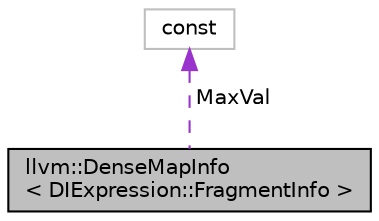 digraph "llvm::DenseMapInfo&lt; DIExpression::FragmentInfo &gt;"
{
 // LATEX_PDF_SIZE
  bgcolor="transparent";
  edge [fontname="Helvetica",fontsize="10",labelfontname="Helvetica",labelfontsize="10"];
  node [fontname="Helvetica",fontsize="10",shape=record];
  Node1 [label="llvm::DenseMapInfo\l\< DIExpression::FragmentInfo \>",height=0.2,width=0.4,color="black", fillcolor="grey75", style="filled", fontcolor="black",tooltip=" "];
  Node2 -> Node1 [dir="back",color="darkorchid3",fontsize="10",style="dashed",label=" MaxVal" ,fontname="Helvetica"];
  Node2 [label="const",height=0.2,width=0.4,color="grey75",tooltip=" "];
}
